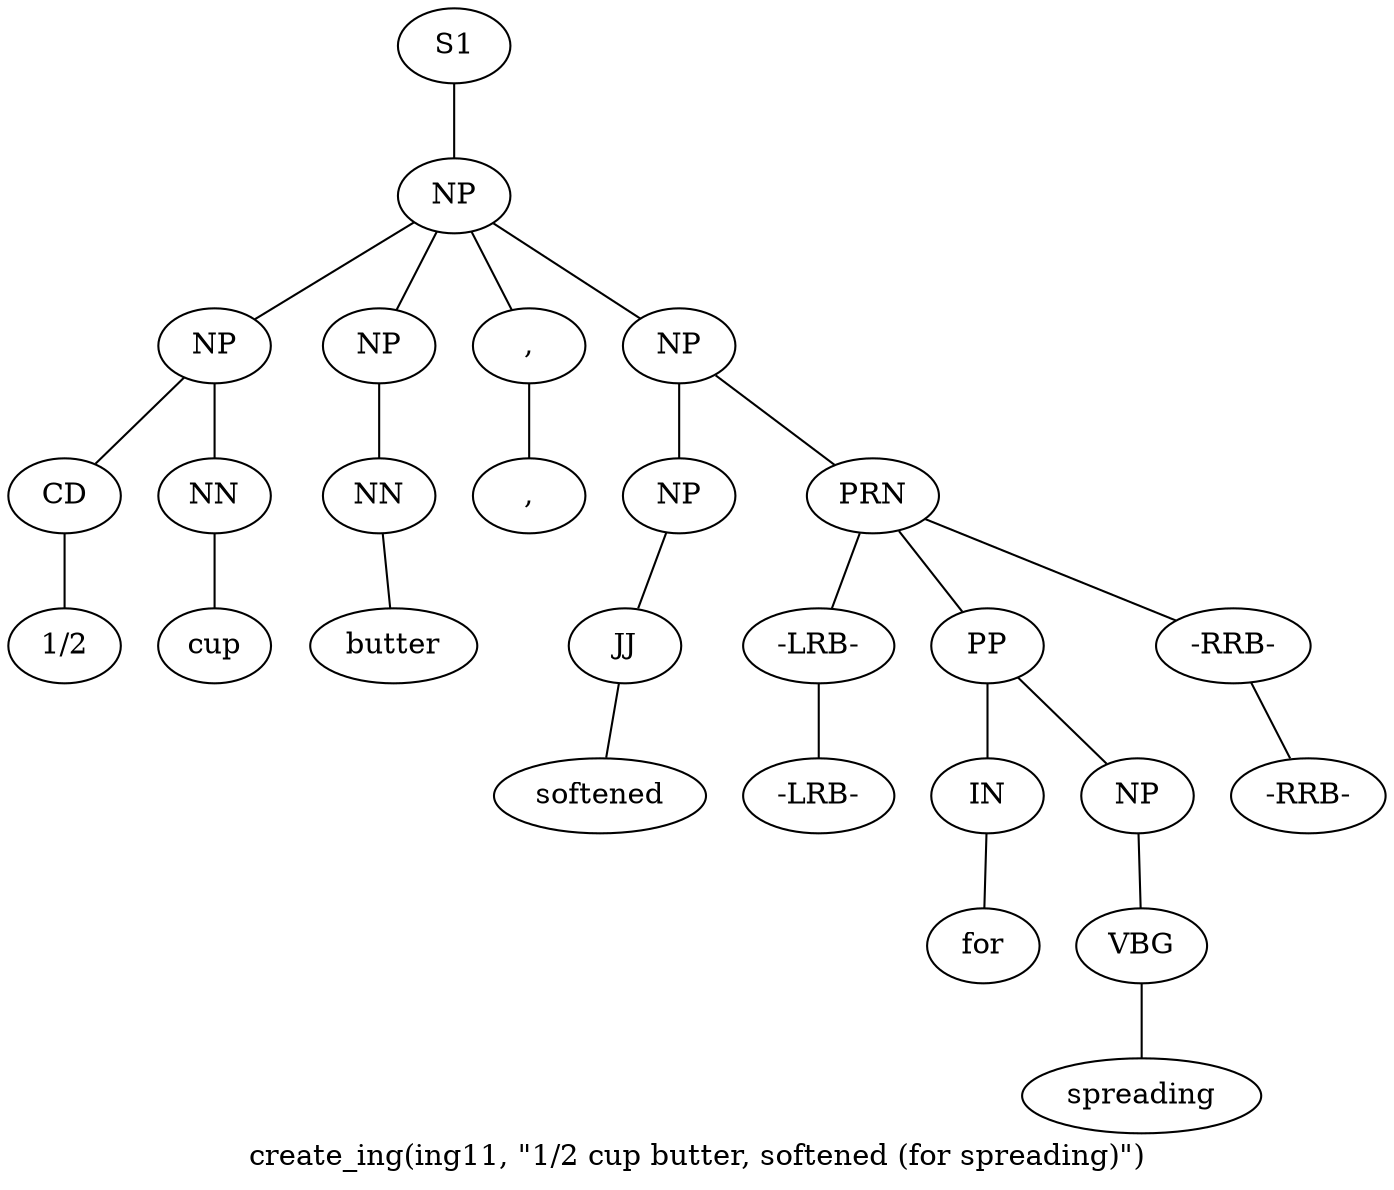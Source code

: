 graph SyntaxGraph {
	label = "create_ing(ing11, \"1/2 cup butter, softened (for spreading)\")";
	Node0 [label="S1"];
	Node1 [label="NP"];
	Node2 [label="NP"];
	Node3 [label="CD"];
	Node4 [label="1/2"];
	Node5 [label="NN"];
	Node6 [label="cup"];
	Node7 [label="NP"];
	Node8 [label="NN"];
	Node9 [label="butter"];
	Node10 [label=","];
	Node11 [label=","];
	Node12 [label="NP"];
	Node13 [label="NP"];
	Node14 [label="JJ"];
	Node15 [label="softened"];
	Node16 [label="PRN"];
	Node17 [label="-LRB-"];
	Node18 [label="-LRB-"];
	Node19 [label="PP"];
	Node20 [label="IN"];
	Node21 [label="for"];
	Node22 [label="NP"];
	Node23 [label="VBG"];
	Node24 [label="spreading"];
	Node25 [label="-RRB-"];
	Node26 [label="-RRB-"];

	Node0 -- Node1;
	Node1 -- Node2;
	Node1 -- Node7;
	Node1 -- Node10;
	Node1 -- Node12;
	Node2 -- Node3;
	Node2 -- Node5;
	Node3 -- Node4;
	Node5 -- Node6;
	Node7 -- Node8;
	Node8 -- Node9;
	Node10 -- Node11;
	Node12 -- Node13;
	Node12 -- Node16;
	Node13 -- Node14;
	Node14 -- Node15;
	Node16 -- Node17;
	Node16 -- Node19;
	Node16 -- Node25;
	Node17 -- Node18;
	Node19 -- Node20;
	Node19 -- Node22;
	Node20 -- Node21;
	Node22 -- Node23;
	Node23 -- Node24;
	Node25 -- Node26;
}